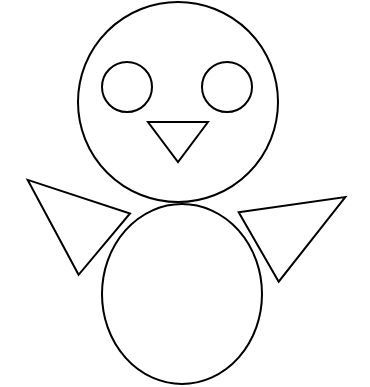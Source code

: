 <mxfile>
    <diagram id="vk-PvJlA2NEoVh0RTY-7" name="Page-1">
        <mxGraphModel dx="1134" dy="600" grid="1" gridSize="10" guides="1" tooltips="1" connect="1" arrows="1" fold="1" page="1" pageScale="1" pageWidth="850" pageHeight="1100" background="none" math="0" shadow="0">
            <root>
                <mxCell id="0"/>
                <mxCell id="1" parent="0"/>
                <mxCell id="2" value="" style="ellipse;whiteSpace=wrap;html=1;" parent="1" vertex="1">
                    <mxGeometry x="250" y="160" width="100" height="100" as="geometry"/>
                </mxCell>
                <mxCell id="3" value="" style="ellipse;whiteSpace=wrap;html=1;aspect=fixed;" parent="1" vertex="1">
                    <mxGeometry x="312" y="190" width="25" height="25" as="geometry"/>
                </mxCell>
                <mxCell id="4" value="" style="ellipse;whiteSpace=wrap;html=1;aspect=fixed;" parent="1" vertex="1">
                    <mxGeometry x="262" y="190" width="25" height="25" as="geometry"/>
                </mxCell>
                <mxCell id="5" value="" style="triangle;whiteSpace=wrap;html=1;rotation=90;" parent="1" vertex="1">
                    <mxGeometry x="290" y="215" width="20" height="30" as="geometry"/>
                </mxCell>
                <mxCell id="6" value="" style="ellipse;whiteSpace=wrap;html=1;rotation=90;" parent="1" vertex="1">
                    <mxGeometry x="257" y="266" width="90" height="80" as="geometry"/>
                </mxCell>
                <mxCell id="7" value="" style="triangle;whiteSpace=wrap;html=1;rotation=-30;" parent="1" vertex="1">
                    <mxGeometry x="337" y="250" width="50" height="40" as="geometry"/>
                </mxCell>
                <mxCell id="8" value="" style="triangle;whiteSpace=wrap;html=1;rotation=-140;" parent="1" vertex="1">
                    <mxGeometry x="219" y="245" width="50" height="40" as="geometry"/>
                </mxCell>
            </root>
        </mxGraphModel>
    </diagram>
</mxfile>